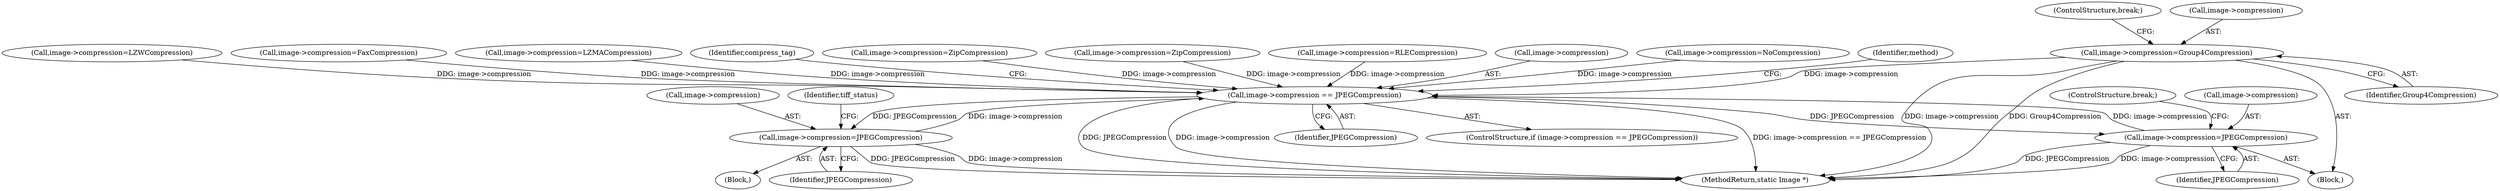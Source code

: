 digraph "0_ImageMagick_2bb6941a2d557f26a2f2049ade466e118eeaab91@pointer" {
"1001017" [label="(Call,image->compression=Group4Compression)"];
"1001659" [label="(Call,image->compression == JPEGCompression)"];
"1001025" [label="(Call,image->compression=JPEGCompression)"];
"1001072" [label="(Call,image->compression=JPEGCompression)"];
"1001659" [label="(Call,image->compression == JPEGCompression)"];
"1001086" [label="(Call,image->compression=LZWCompression)"];
"1001021" [label="(Identifier,Group4Compression)"];
"1003406" [label="(MethodReturn,static Image *)"];
"1001025" [label="(Call,image->compression=JPEGCompression)"];
"1001017" [label="(Call,image->compression=Group4Compression)"];
"1001010" [label="(Call,image->compression=FaxCompression)"];
"1001029" [label="(Identifier,JPEGCompression)"];
"1001076" [label="(Identifier,JPEGCompression)"];
"1001026" [label="(Call,image->compression)"];
"1001001" [label="(Block,)"];
"1001663" [label="(Identifier,JPEGCompression)"];
"1001079" [label="(Call,image->compression=LZMACompression)"];
"1001658" [label="(ControlStructure,if (image->compression == JPEGCompression))"];
"1001073" [label="(Call,image->compression)"];
"1001674" [label="(Identifier,compress_tag)"];
"1001100" [label="(Call,image->compression=ZipCompression)"];
"1001093" [label="(Call,image->compression=ZipCompression)"];
"1001024" [label="(Block,)"];
"1001022" [label="(ControlStructure,break;)"];
"1001018" [label="(Call,image->compression)"];
"1001107" [label="(Call,image->compression=RLECompression)"];
"1001660" [label="(Call,image->compression)"];
"1001072" [label="(Call,image->compression=JPEGCompression)"];
"1001003" [label="(Call,image->compression=NoCompression)"];
"1001077" [label="(ControlStructure,break;)"];
"1001665" [label="(Identifier,method)"];
"1001036" [label="(Identifier,tiff_status)"];
"1001017" -> "1001001"  [label="AST: "];
"1001017" -> "1001021"  [label="CFG: "];
"1001018" -> "1001017"  [label="AST: "];
"1001021" -> "1001017"  [label="AST: "];
"1001022" -> "1001017"  [label="CFG: "];
"1001017" -> "1003406"  [label="DDG: Group4Compression"];
"1001017" -> "1003406"  [label="DDG: image->compression"];
"1001017" -> "1001659"  [label="DDG: image->compression"];
"1001659" -> "1001658"  [label="AST: "];
"1001659" -> "1001663"  [label="CFG: "];
"1001660" -> "1001659"  [label="AST: "];
"1001663" -> "1001659"  [label="AST: "];
"1001665" -> "1001659"  [label="CFG: "];
"1001674" -> "1001659"  [label="CFG: "];
"1001659" -> "1003406"  [label="DDG: image->compression"];
"1001659" -> "1003406"  [label="DDG: image->compression == JPEGCompression"];
"1001659" -> "1003406"  [label="DDG: JPEGCompression"];
"1001659" -> "1001025"  [label="DDG: JPEGCompression"];
"1001659" -> "1001072"  [label="DDG: JPEGCompression"];
"1001025" -> "1001659"  [label="DDG: image->compression"];
"1001107" -> "1001659"  [label="DDG: image->compression"];
"1001093" -> "1001659"  [label="DDG: image->compression"];
"1001100" -> "1001659"  [label="DDG: image->compression"];
"1001010" -> "1001659"  [label="DDG: image->compression"];
"1001079" -> "1001659"  [label="DDG: image->compression"];
"1001086" -> "1001659"  [label="DDG: image->compression"];
"1001003" -> "1001659"  [label="DDG: image->compression"];
"1001072" -> "1001659"  [label="DDG: image->compression"];
"1001025" -> "1001024"  [label="AST: "];
"1001025" -> "1001029"  [label="CFG: "];
"1001026" -> "1001025"  [label="AST: "];
"1001029" -> "1001025"  [label="AST: "];
"1001036" -> "1001025"  [label="CFG: "];
"1001025" -> "1003406"  [label="DDG: image->compression"];
"1001025" -> "1003406"  [label="DDG: JPEGCompression"];
"1001072" -> "1001001"  [label="AST: "];
"1001072" -> "1001076"  [label="CFG: "];
"1001073" -> "1001072"  [label="AST: "];
"1001076" -> "1001072"  [label="AST: "];
"1001077" -> "1001072"  [label="CFG: "];
"1001072" -> "1003406"  [label="DDG: image->compression"];
"1001072" -> "1003406"  [label="DDG: JPEGCompression"];
}
